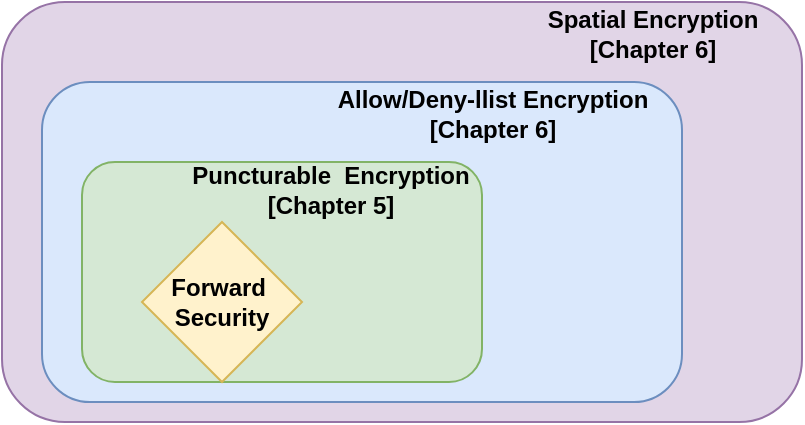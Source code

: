 <mxfile version="17.4.0" type="github">
  <diagram id="lq0eT0aVpltnqIhbc246" name="Page-1">
    <mxGraphModel dx="786" dy="545" grid="1" gridSize="10" guides="1" tooltips="1" connect="1" arrows="1" fold="1" page="1" pageScale="1" pageWidth="827" pageHeight="1169" math="0" shadow="0">
      <root>
        <mxCell id="0" />
        <mxCell id="1" parent="0" />
        <mxCell id="vgubdLYI7SiRzni6n6n7-1" value="" style="rounded=1;whiteSpace=wrap;html=1;fillColor=#e1d5e7;strokeColor=#9673a6;" vertex="1" parent="1">
          <mxGeometry x="180" y="160" width="400" height="210" as="geometry" />
        </mxCell>
        <mxCell id="vgubdLYI7SiRzni6n6n7-5" value="&lt;span&gt;&lt;b&gt;Spatial Encryption&lt;br&gt;[Chapter 6]&lt;br&gt;&lt;/b&gt;&lt;/span&gt;" style="text;html=1;align=center;verticalAlign=middle;resizable=0;points=[];autosize=1;strokeColor=none;fillColor=none;" vertex="1" parent="1">
          <mxGeometry x="445" y="161" width="120" height="30" as="geometry" />
        </mxCell>
        <mxCell id="vgubdLYI7SiRzni6n6n7-6" value="" style="rounded=1;whiteSpace=wrap;html=1;fillColor=#dae8fc;strokeColor=#6c8ebf;" vertex="1" parent="1">
          <mxGeometry x="200" y="200" width="320" height="160" as="geometry" />
        </mxCell>
        <mxCell id="vgubdLYI7SiRzni6n6n7-7" value="&lt;b&gt;Allow/Deny-llist Encryption&lt;br&gt;[Chapter 6]&lt;br&gt;&lt;/b&gt;" style="text;html=1;align=center;verticalAlign=middle;resizable=0;points=[];autosize=1;strokeColor=none;fillColor=none;" vertex="1" parent="1">
          <mxGeometry x="340" y="201" width="170" height="30" as="geometry" />
        </mxCell>
        <mxCell id="vgubdLYI7SiRzni6n6n7-2" value="" style="rounded=1;whiteSpace=wrap;html=1;fillColor=#d5e8d4;strokeColor=#82b366;" vertex="1" parent="1">
          <mxGeometry x="220" y="240" width="200" height="110" as="geometry" />
        </mxCell>
        <mxCell id="vgubdLYI7SiRzni6n6n7-8" value="&lt;b&gt;Forward&amp;nbsp;&lt;br&gt;Security&lt;/b&gt;" style="rhombus;whiteSpace=wrap;html=1;fillColor=#fff2cc;strokeColor=#d6b656;" vertex="1" parent="1">
          <mxGeometry x="250" y="270" width="80" height="80" as="geometry" />
        </mxCell>
        <mxCell id="vgubdLYI7SiRzni6n6n7-9" value="&lt;span&gt;&lt;b&gt;Puncturable &amp;nbsp;Encryption&lt;br&gt;[Chapter 5]&lt;br&gt;&lt;/b&gt;&lt;/span&gt;" style="text;html=1;align=center;verticalAlign=middle;resizable=0;points=[];autosize=1;strokeColor=none;fillColor=none;" vertex="1" parent="1">
          <mxGeometry x="269" y="239" width="150" height="30" as="geometry" />
        </mxCell>
      </root>
    </mxGraphModel>
  </diagram>
</mxfile>
